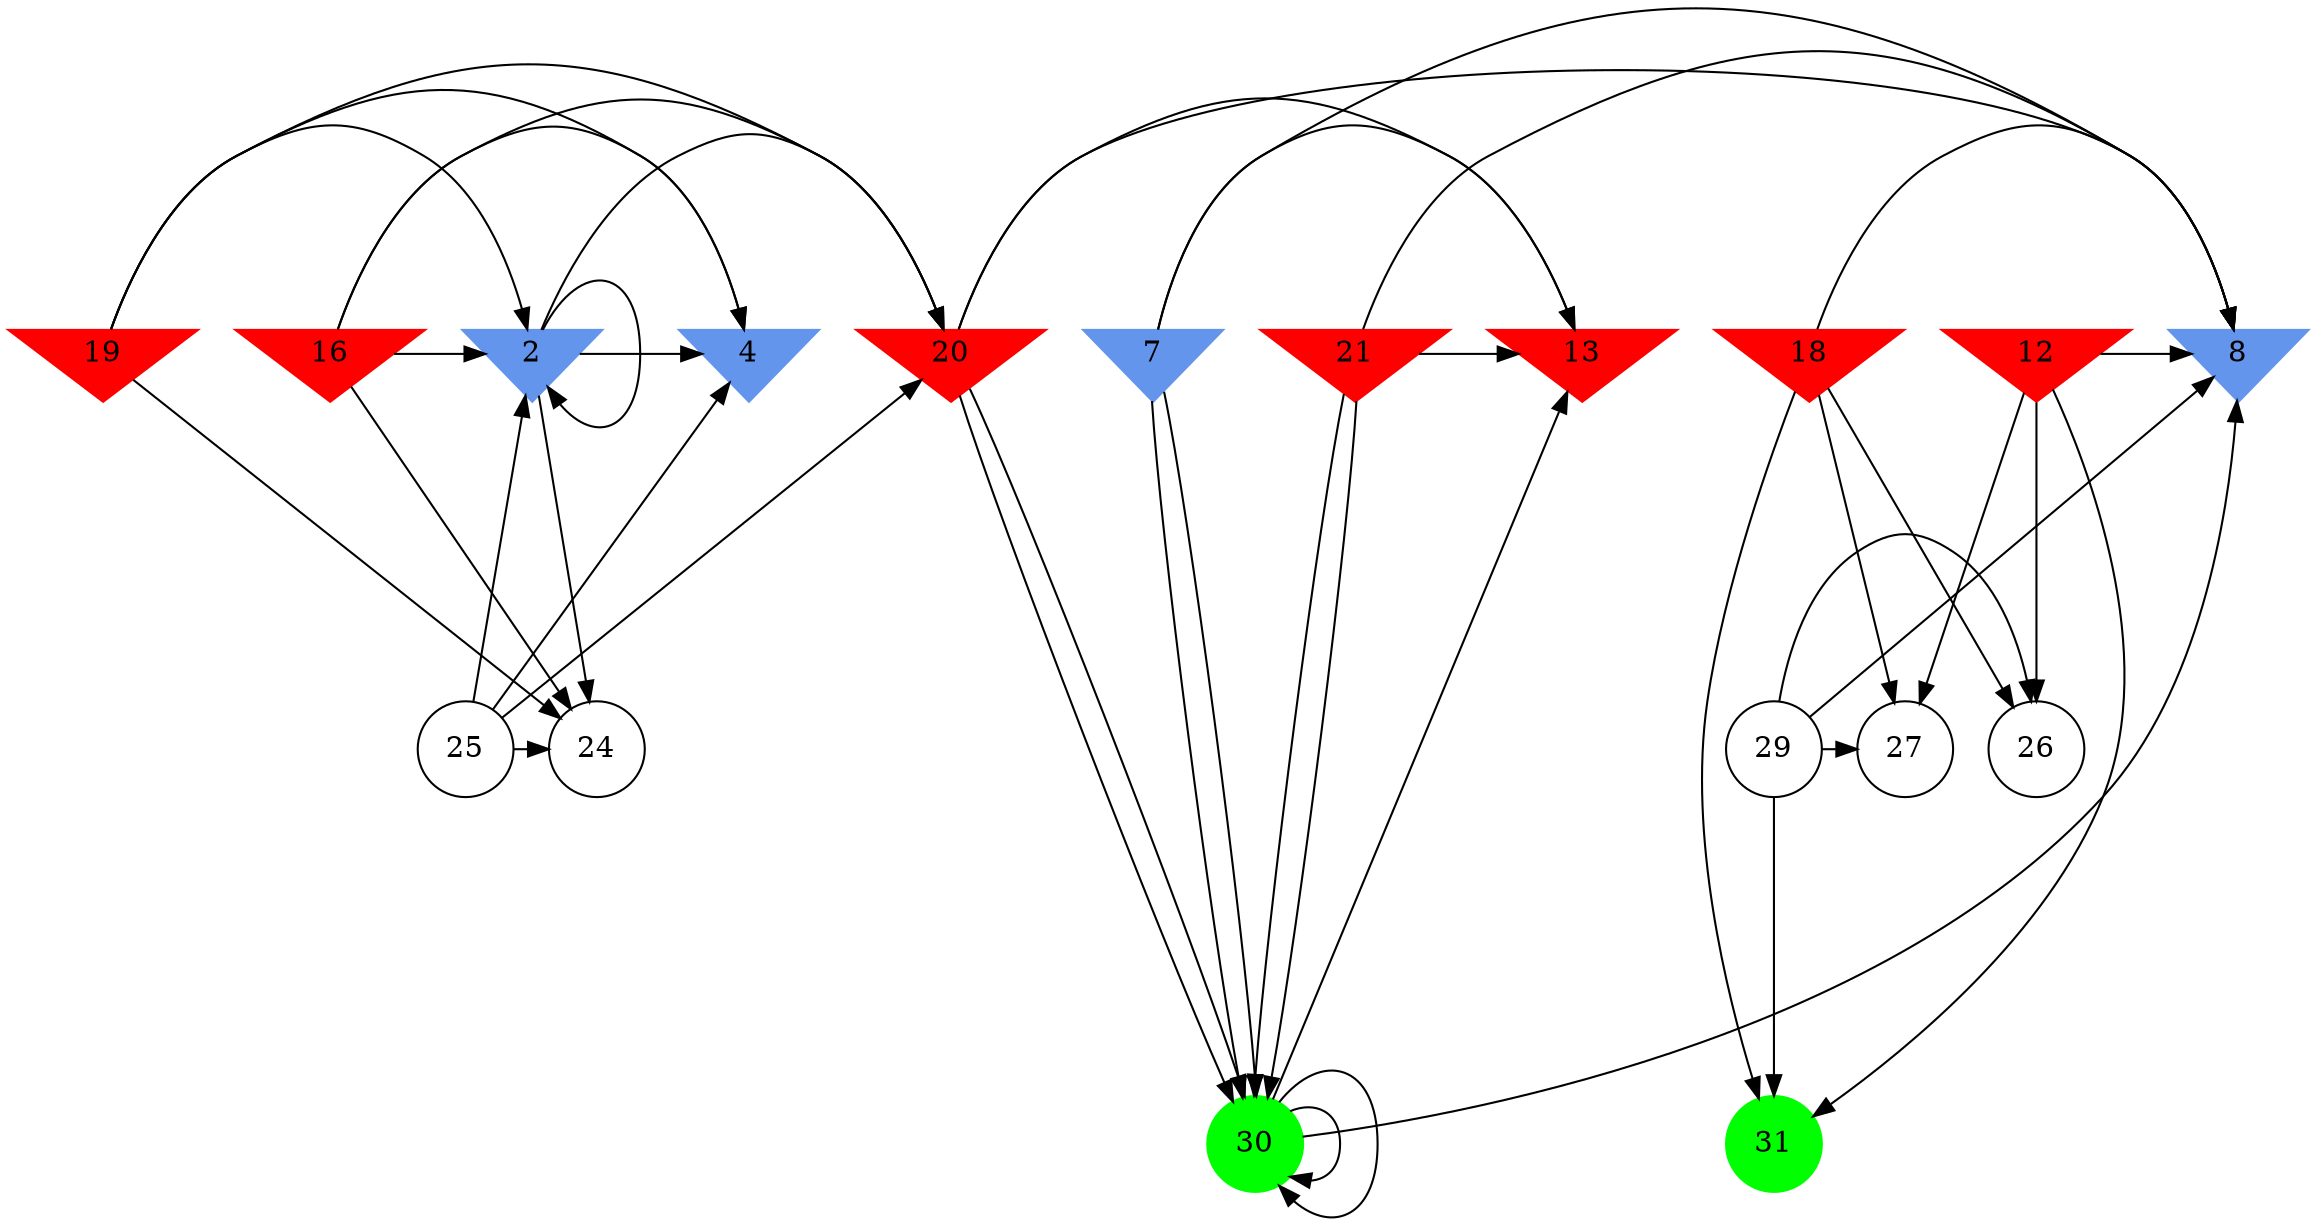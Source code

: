 digraph brain {
	ranksep=2.0;
	2 [shape=invtriangle,style=filled,color=cornflowerblue];
	4 [shape=invtriangle,style=filled,color=cornflowerblue];
	7 [shape=invtriangle,style=filled,color=cornflowerblue];
	8 [shape=invtriangle,style=filled,color=cornflowerblue];
	12 [shape=invtriangle,style=filled,color=red];
	13 [shape=invtriangle,style=filled,color=red];
	16 [shape=invtriangle,style=filled,color=red];
	18 [shape=invtriangle,style=filled,color=red];
	19 [shape=invtriangle,style=filled,color=red];
	20 [shape=invtriangle,style=filled,color=red];
	21 [shape=invtriangle,style=filled,color=red];
	24 [shape=circle,color=black];
	25 [shape=circle,color=black];
	26 [shape=circle,color=black];
	27 [shape=circle,color=black];
	29 [shape=circle,color=black];
	30 [shape=circle,style=filled,color=green];
	31 [shape=circle,style=filled,color=green];
	18	->	8;
	18	->	26;
	18	->	27;
	18	->	31;
	12	->	8;
	12	->	26;
	12	->	27;
	12	->	31;
	29	->	8;
	29	->	26;
	29	->	27;
	29	->	31;
	21	->	30;
	21	->	13;
	21	->	30;
	21	->	8;
	7	->	30;
	7	->	13;
	7	->	30;
	7	->	8;
	20	->	30;
	20	->	13;
	20	->	30;
	20	->	8;
	30	->	30;
	30	->	13;
	30	->	30;
	30	->	8;
	16	->	2;
	16	->	20;
	16	->	24;
	16	->	4;
	25	->	2;
	25	->	20;
	25	->	24;
	25	->	4;
	19	->	2;
	19	->	20;
	19	->	24;
	19	->	4;
	2	->	2;
	2	->	20;
	2	->	24;
	2	->	4;
	{ rank=same; 2; 4; 7; 8; 12; 13; 16; 18; 19; 20; 21; }
	{ rank=same; 24; 25; 26; 27; 29; }
	{ rank=same; 30; 31; }
}
